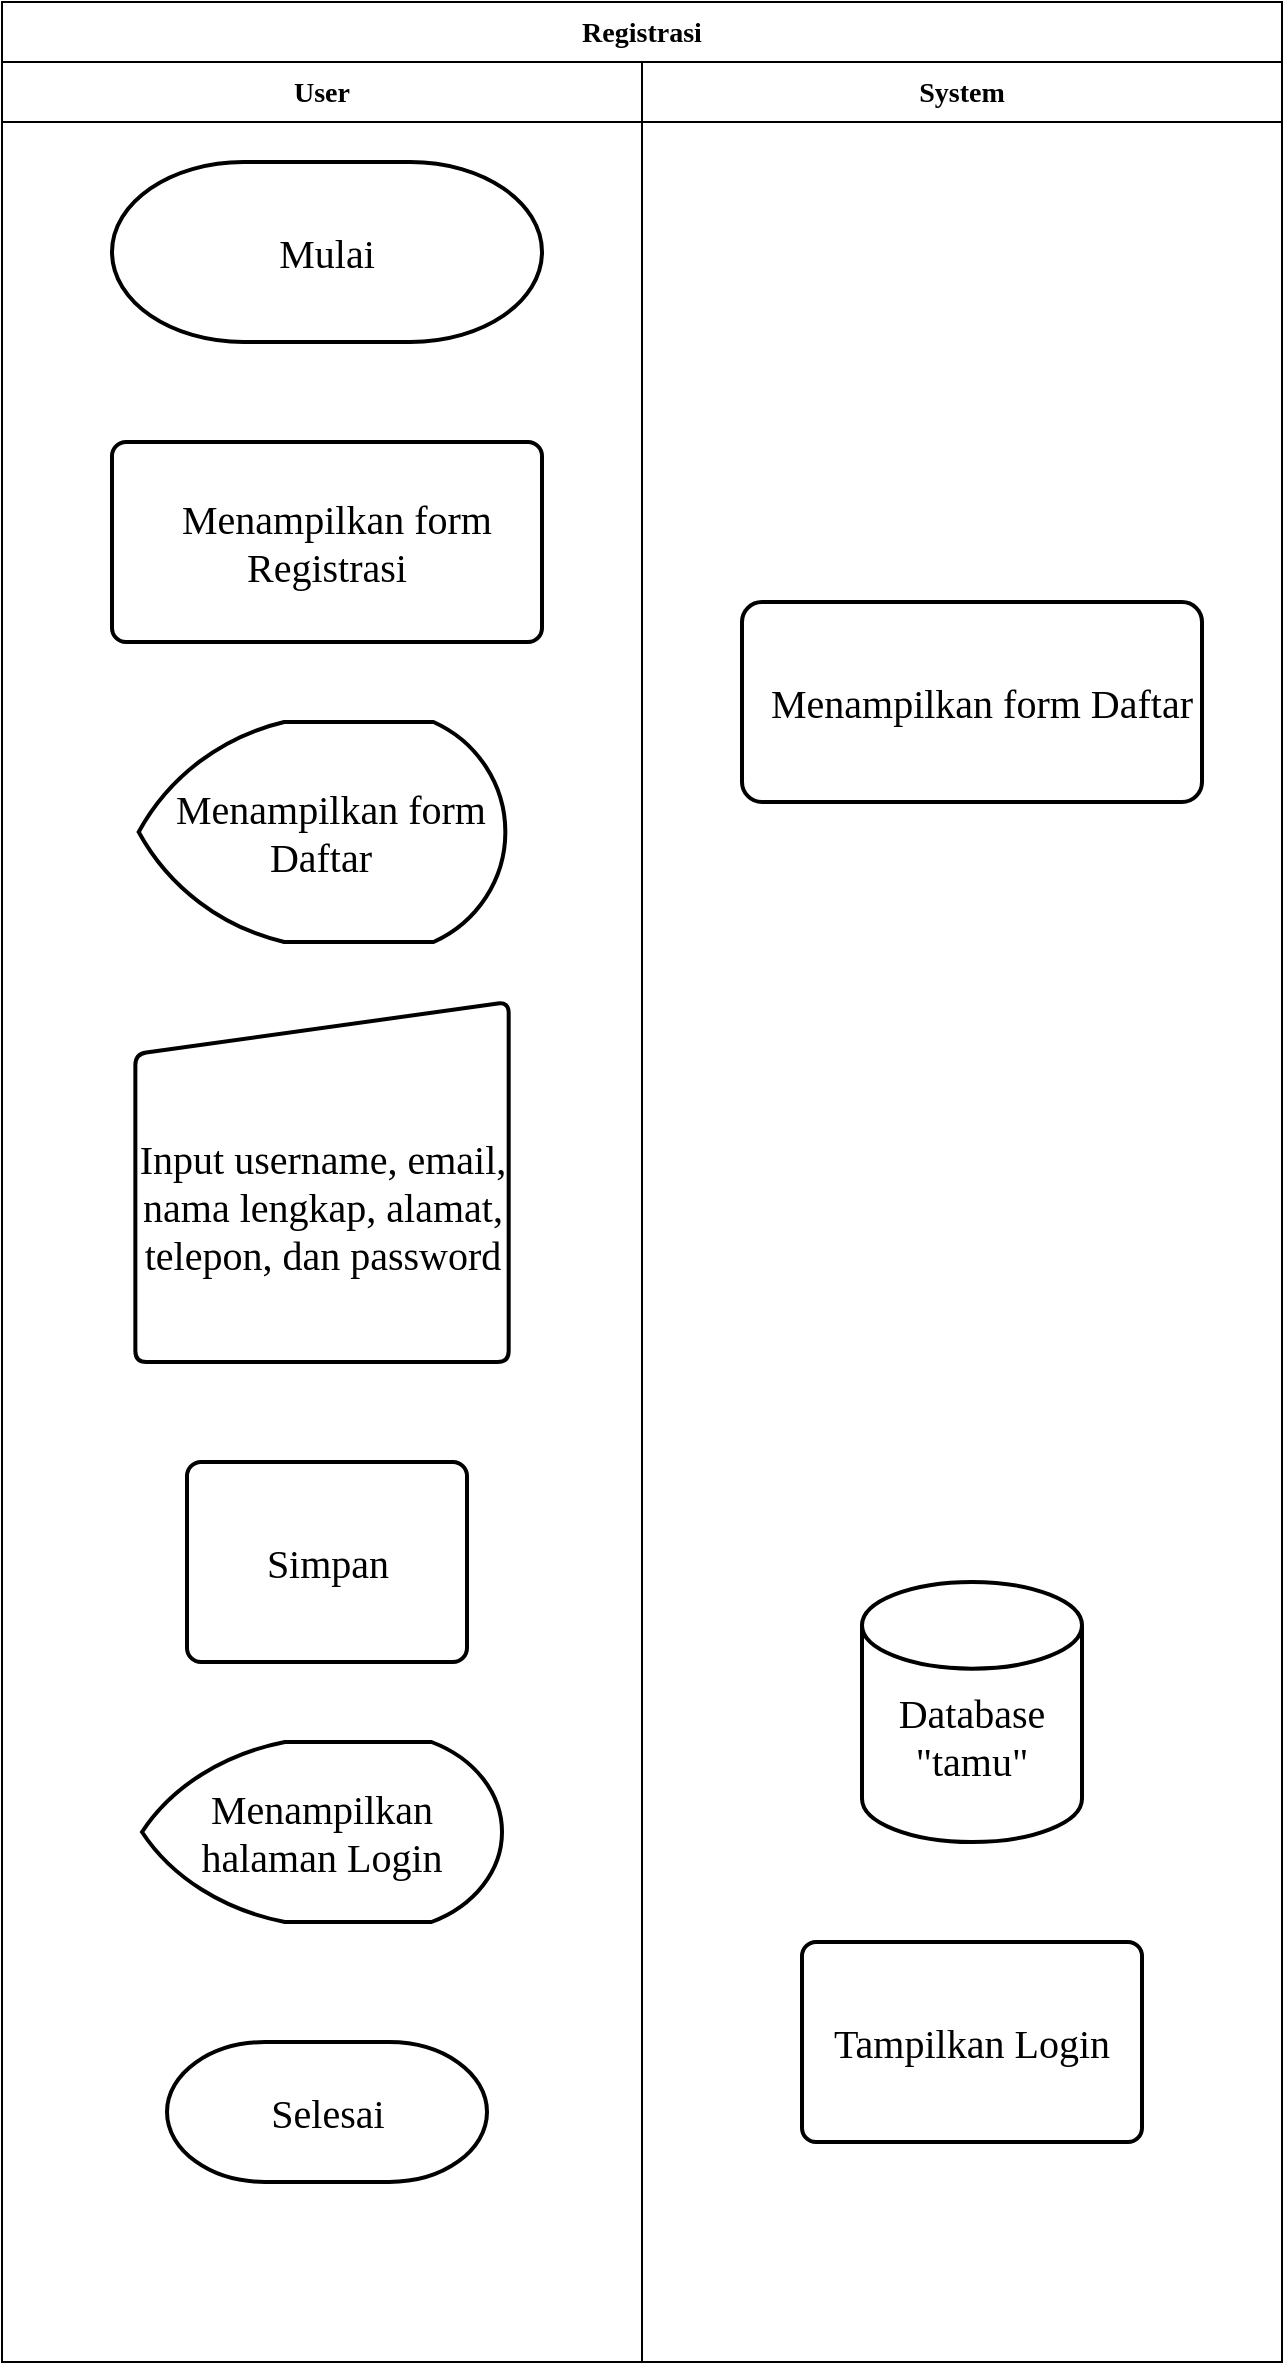 <mxfile version="20.2.3" type="github">
  <diagram id="e8jfDYEt9lJROjPEmGjF" name="Page-1">
    <mxGraphModel dx="1102" dy="1672" grid="1" gridSize="10" guides="1" tooltips="1" connect="1" arrows="1" fold="1" page="1" pageScale="1" pageWidth="850" pageHeight="1100" math="0" shadow="0">
      <root>
        <mxCell id="0" />
        <mxCell id="1" parent="0" />
        <mxCell id="-nY_OrtEUJsStVm-Vg3u-2" value="" style="rounded=0;whiteSpace=wrap;html=1;" parent="1" vertex="1">
          <mxGeometry y="-1080" width="640" height="1180" as="geometry" />
        </mxCell>
        <mxCell id="-nY_OrtEUJsStVm-Vg3u-4" value="&lt;b style=&quot;font-size: 14px;&quot;&gt;&lt;font style=&quot;font-size: 14px;&quot; face=&quot;Times New Roman&quot;&gt;Registrasi&lt;/font&gt;&lt;/b&gt;" style="rounded=0;whiteSpace=wrap;html=1;fontSize=14;" parent="1" vertex="1">
          <mxGeometry y="-1080" width="640" height="30" as="geometry" />
        </mxCell>
        <mxCell id="-nY_OrtEUJsStVm-Vg3u-6" value="&lt;font style=&quot;font-size: 14px;&quot; face=&quot;Times New Roman&quot;&gt;&lt;b&gt;User&lt;/b&gt;&lt;/font&gt;" style="rounded=0;whiteSpace=wrap;html=1;fontSize=14;" parent="1" vertex="1">
          <mxGeometry y="-1050" width="320" height="30" as="geometry" />
        </mxCell>
        <mxCell id="-nY_OrtEUJsStVm-Vg3u-7" value="&lt;b&gt;&lt;font face=&quot;Times New Roman&quot;&gt;System&lt;/font&gt;&lt;/b&gt;" style="rounded=0;whiteSpace=wrap;html=1;fontSize=14;" parent="1" vertex="1">
          <mxGeometry x="320" y="-1050" width="320" height="30" as="geometry" />
        </mxCell>
        <mxCell id="-nY_OrtEUJsStVm-Vg3u-8" value="" style="rounded=0;whiteSpace=wrap;html=1;fontFamily=Times New Roman;fontSize=14;" parent="1" vertex="1">
          <mxGeometry y="-1020" width="320" height="1120" as="geometry" />
        </mxCell>
        <mxCell id="bdNjtjHHDdYJvMON53TO-8" value="&amp;nbsp; Menampilkan form Daftar" style="strokeWidth=2;html=1;shape=mxgraph.flowchart.display;whiteSpace=wrap;fontFamily=Times New Roman;fontSize=20;" vertex="1" parent="1">
          <mxGeometry x="68.34" y="-720" width="183.33" height="110" as="geometry" />
        </mxCell>
        <mxCell id="bdNjtjHHDdYJvMON53TO-9" value="&lt;div&gt;&lt;font style=&quot;font-size: 20px;&quot;&gt;&lt;br&gt;&lt;/font&gt;&lt;/div&gt;&lt;div&gt;&lt;font style=&quot;font-size: 20px;&quot;&gt;Input username, email, nama lengkap, alamat, telepon, dan password&lt;/font&gt;&lt;/div&gt;" style="html=1;strokeWidth=2;shape=manualInput;whiteSpace=wrap;rounded=1;size=26;arcSize=11;fontFamily=Times New Roman;fontSize=20;" vertex="1" parent="1">
          <mxGeometry x="66.68" y="-580" width="186.66" height="180" as="geometry" />
        </mxCell>
        <mxCell id="bdNjtjHHDdYJvMON53TO-11" value="&amp;nbsp; Menampilkan form Daftar" style="rounded=1;whiteSpace=wrap;html=1;absoluteArcSize=1;arcSize=20;strokeWidth=2;fontFamily=Times New Roman;fontSize=20;" vertex="1" parent="1">
          <mxGeometry x="370" y="-780" width="230" height="100" as="geometry" />
        </mxCell>
        <mxCell id="bdNjtjHHDdYJvMON53TO-13" value="&amp;nbsp; Menampilkan form Registrasi" style="rounded=1;whiteSpace=wrap;html=1;absoluteArcSize=1;arcSize=14;strokeWidth=2;fontFamily=Times New Roman;fontSize=20;" vertex="1" parent="1">
          <mxGeometry x="55" y="-860" width="215" height="100" as="geometry" />
        </mxCell>
        <mxCell id="bdNjtjHHDdYJvMON53TO-14" value="Mulai" style="strokeWidth=2;html=1;shape=mxgraph.flowchart.terminator;whiteSpace=wrap;fontFamily=Times New Roman;fontSize=20;" vertex="1" parent="1">
          <mxGeometry x="55" y="-1000" width="215" height="90" as="geometry" />
        </mxCell>
        <mxCell id="bdNjtjHHDdYJvMON53TO-15" value="Simpan" style="rounded=1;whiteSpace=wrap;html=1;absoluteArcSize=1;arcSize=14;strokeWidth=2;fontFamily=Times New Roman;fontSize=20;" vertex="1" parent="1">
          <mxGeometry x="92.5" y="-350" width="140" height="100" as="geometry" />
        </mxCell>
        <mxCell id="bdNjtjHHDdYJvMON53TO-16" value="&lt;div&gt;&lt;br&gt;&lt;/div&gt;&lt;div&gt;Database &quot;tamu&quot;&lt;/div&gt;" style="strokeWidth=2;html=1;shape=mxgraph.flowchart.database;whiteSpace=wrap;fontFamily=Times New Roman;fontSize=20;" vertex="1" parent="1">
          <mxGeometry x="430" y="-290" width="110" height="130" as="geometry" />
        </mxCell>
        <mxCell id="bdNjtjHHDdYJvMON53TO-17" value="Menampilkan halaman Login" style="strokeWidth=2;html=1;shape=mxgraph.flowchart.display;whiteSpace=wrap;fontFamily=Times New Roman;fontSize=20;" vertex="1" parent="1">
          <mxGeometry x="70" y="-210" width="180" height="90" as="geometry" />
        </mxCell>
        <mxCell id="bdNjtjHHDdYJvMON53TO-18" value="Tampilkan Login" style="rounded=1;whiteSpace=wrap;html=1;absoluteArcSize=1;arcSize=14;strokeWidth=2;fontFamily=Times New Roman;fontSize=20;" vertex="1" parent="1">
          <mxGeometry x="400" y="-110" width="170" height="100" as="geometry" />
        </mxCell>
        <mxCell id="bdNjtjHHDdYJvMON53TO-19" value="Selesai" style="strokeWidth=2;html=1;shape=mxgraph.flowchart.terminator;whiteSpace=wrap;fontFamily=Times New Roman;fontSize=20;" vertex="1" parent="1">
          <mxGeometry x="82.5" y="-60" width="160" height="70" as="geometry" />
        </mxCell>
      </root>
    </mxGraphModel>
  </diagram>
</mxfile>
